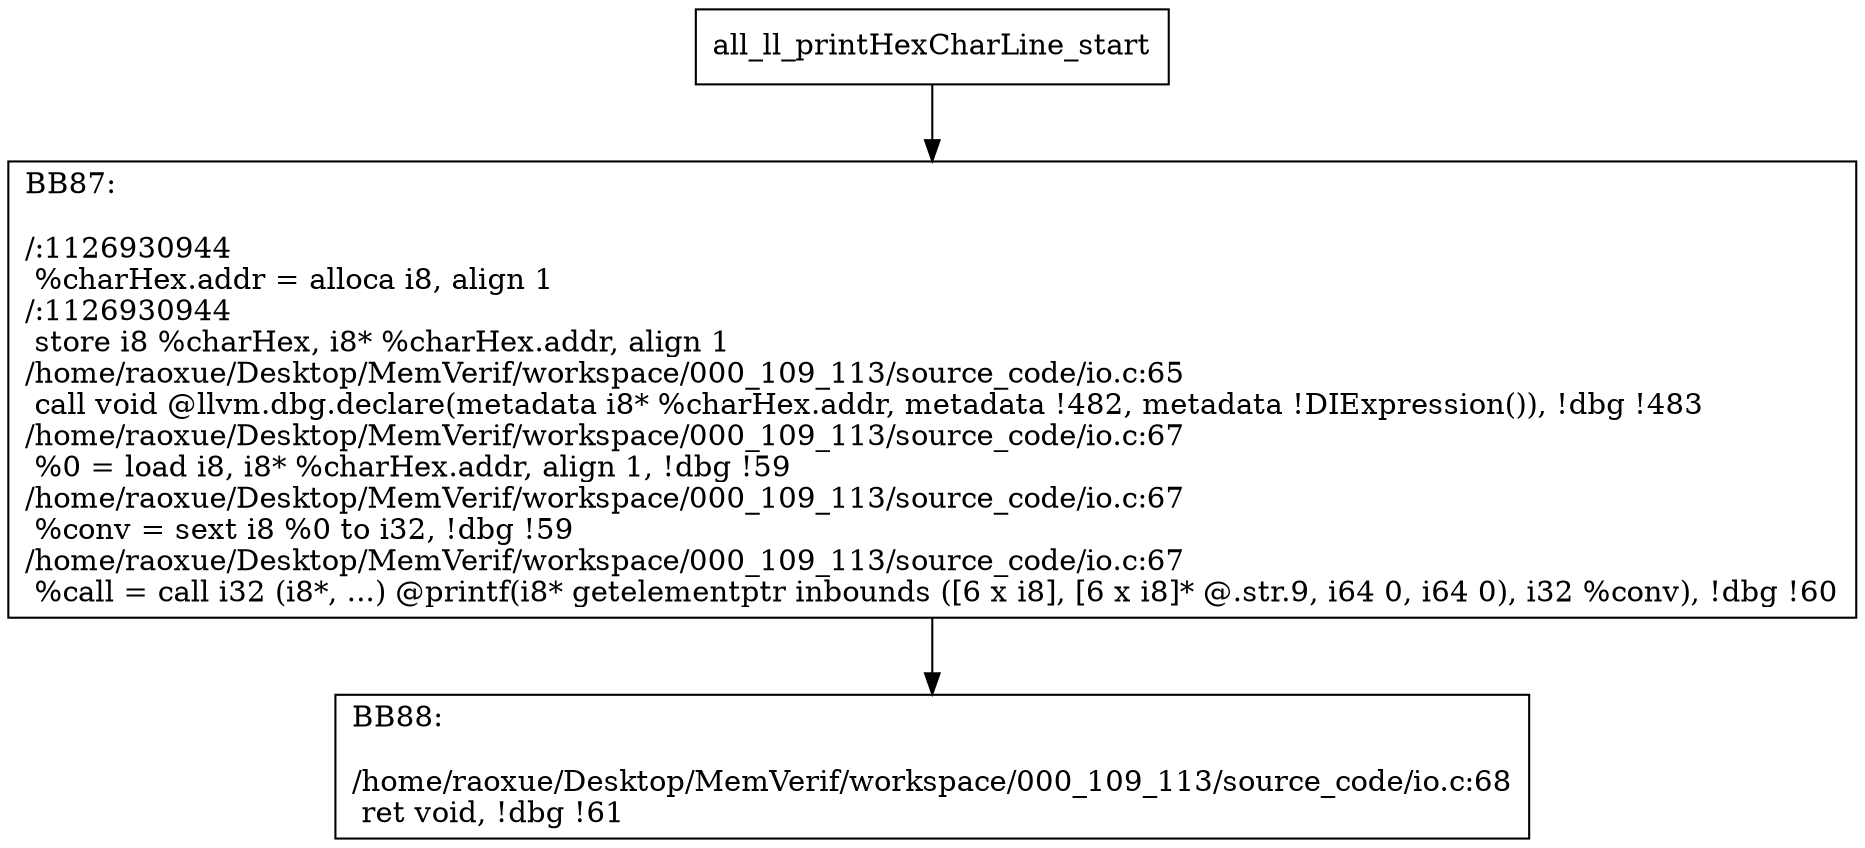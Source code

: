 digraph "CFG for'all_ll_printHexCharLine' function" {
	BBall_ll_printHexCharLine_start[shape=record,label="{all_ll_printHexCharLine_start}"];
	BBall_ll_printHexCharLine_start-> all_ll_printHexCharLineBB87;
	all_ll_printHexCharLineBB87 [shape=record, label="{BB87:\l\l/:1126930944\l
  %charHex.addr = alloca i8, align 1\l
/:1126930944\l
  store i8 %charHex, i8* %charHex.addr, align 1\l
/home/raoxue/Desktop/MemVerif/workspace/000_109_113/source_code/io.c:65\l
  call void @llvm.dbg.declare(metadata i8* %charHex.addr, metadata !482, metadata !DIExpression()), !dbg !483\l
/home/raoxue/Desktop/MemVerif/workspace/000_109_113/source_code/io.c:67\l
  %0 = load i8, i8* %charHex.addr, align 1, !dbg !59\l
/home/raoxue/Desktop/MemVerif/workspace/000_109_113/source_code/io.c:67\l
  %conv = sext i8 %0 to i32, !dbg !59\l
/home/raoxue/Desktop/MemVerif/workspace/000_109_113/source_code/io.c:67\l
  %call = call i32 (i8*, ...) @printf(i8* getelementptr inbounds ([6 x i8], [6 x i8]* @.str.9, i64 0, i64 0), i32 %conv), !dbg !60\l
}"];
	all_ll_printHexCharLineBB87-> all_ll_printHexCharLineBB88;
	all_ll_printHexCharLineBB88 [shape=record, label="{BB88:\l\l/home/raoxue/Desktop/MemVerif/workspace/000_109_113/source_code/io.c:68\l
  ret void, !dbg !61\l
}"];
}
